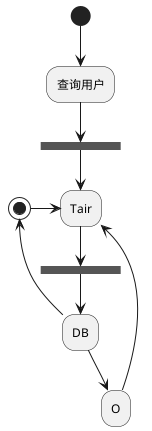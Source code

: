 @startuml
'https://plantuml.com/activity-diagram-beta

(*) --> "查询用户"
--> === S1 ===

--> Tair
--> === S2 ===
--> DB
--> (*)

-> Tair

DB --> O

-> Tair

@enduml
